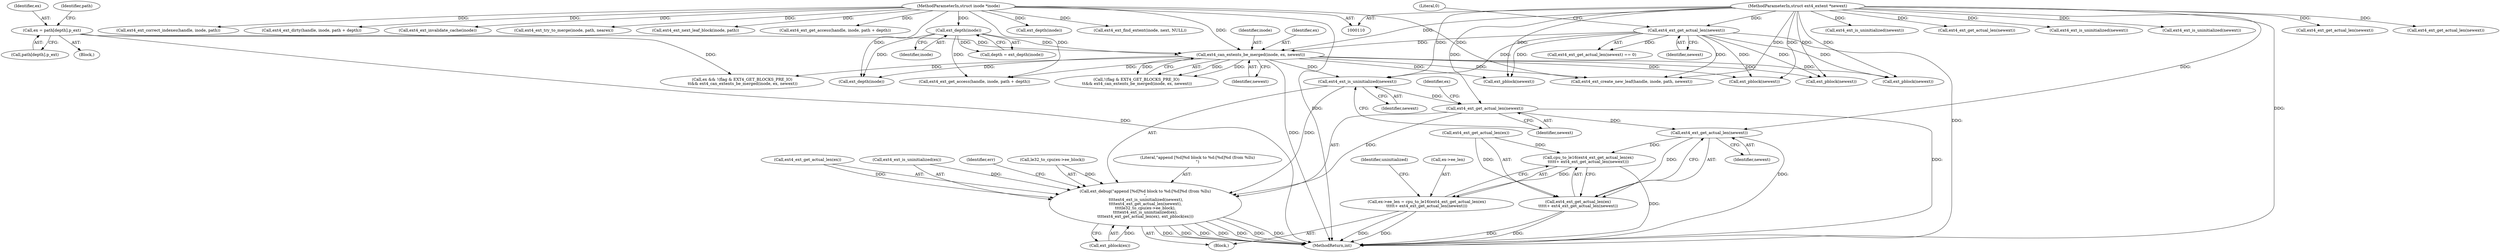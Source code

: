 digraph "0_linux_744692dc059845b2a3022119871846e74d4f6e11_1@pointer" {
"1000172" [label="(Call,ext4_ext_is_uninitialized(newext))"];
"1000165" [label="(Call,ext4_can_extents_be_merged(inode, ex, newext))"];
"1000140" [label="(Call,ext_depth(inode))"];
"1000112" [label="(MethodParameterIn,struct inode *inode)"];
"1000142" [label="(Call,ex = path[depth].p_ext)"];
"1000135" [label="(Call,ext4_ext_get_actual_len(newext))"];
"1000114" [label="(MethodParameterIn,struct ext4_extent *newext)"];
"1000170" [label="(Call,ext_debug(\"append [%d]%d block to %d:[%d]%d (from %llu)\n\",\n \t\t\t\text4_ext_is_uninitialized(newext),\n\t\t\t\text4_ext_get_actual_len(newext),\n\t\t\t\tle32_to_cpu(ex->ee_block),\n\t\t\t\text4_ext_is_uninitialized(ex),\n\t\t\t\text4_ext_get_actual_len(ex), ext_pblock(ex)))"];
"1000174" [label="(Call,ext4_ext_get_actual_len(newext))"];
"1000212" [label="(Call,ext4_ext_get_actual_len(newext))"];
"1000208" [label="(Call,cpu_to_le16(ext4_ext_get_actual_len(ex)\n\t\t\t\t\t+ ext4_ext_get_actual_len(newext)))"];
"1000204" [label="(Call,ex->ee_len = cpu_to_le16(ext4_ext_get_actual_len(ex)\n\t\t\t\t\t+ ext4_ext_get_actual_len(newext)))"];
"1000209" [label="(Call,ext4_ext_get_actual_len(ex)\n\t\t\t\t\t+ ext4_ext_get_actual_len(newext))"];
"1000285" [label="(Call,ext4_ext_find_extent(inode, next, NULL))"];
"1000116" [label="(Block,)"];
"1000517" [label="(Call,ext4_ext_is_uninitialized(newext))"];
"1000208" [label="(Call,cpu_to_le16(ext4_ext_get_actual_len(ex)\n\t\t\t\t\t+ ext4_ext_get_actual_len(newext)))"];
"1000210" [label="(Call,ext4_ext_get_actual_len(ex))"];
"1000114" [label="(MethodParameterIn,struct ext4_extent *newext)"];
"1000112" [label="(MethodParameterIn,struct inode *inode)"];
"1000391" [label="(Call,ext_pblock(newext))"];
"1000178" [label="(Identifier,ex)"];
"1000343" [label="(Call,ext4_ext_create_new_leaf(handle, inode, path, newext))"];
"1000184" [label="(Call,ext_pblock(ex))"];
"1000171" [label="(Literal,\"append [%d]%d block to %d:[%d]%d (from %llu)\n\")"];
"1000232" [label="(Call,ext_depth(inode))"];
"1000213" [label="(Identifier,newext)"];
"1000585" [label="(Call,ext4_ext_correct_indexes(handle, inode, path))"];
"1000141" [label="(Identifier,inode)"];
"1000138" [label="(Call,depth = ext_depth(inode))"];
"1000519" [label="(Call,ext4_ext_get_actual_len(newext))"];
"1000594" [label="(Call,ext4_ext_dirty(handle, inode, path + depth))"];
"1000453" [label="(Call,ext4_ext_is_uninitialized(newext))"];
"1000142" [label="(Call,ex = path[depth].p_ext)"];
"1000188" [label="(Call,ext4_ext_get_access(handle, inode, path + depth))"];
"1000612" [label="(MethodReturn,int)"];
"1000393" [label="(Call,ext4_ext_is_uninitialized(newext))"];
"1000608" [label="(Call,ext4_ext_invalidate_cache(inode))"];
"1000579" [label="(Call,ext4_ext_try_to_merge(inode, path, nearex))"];
"1000180" [label="(Call,ext4_ext_is_uninitialized(ex))"];
"1000169" [label="(Block,)"];
"1000187" [label="(Identifier,err)"];
"1000204" [label="(Call,ex->ee_len = cpu_to_le16(ext4_ext_get_actual_len(ex)\n\t\t\t\t\t+ ext4_ext_get_actual_len(newext)))"];
"1000258" [label="(Call,ext4_ext_next_leaf_block(inode, path))"];
"1000372" [label="(Call,ext4_ext_get_access(handle, inode, path + depth))"];
"1000140" [label="(Call,ext_depth(inode))"];
"1000134" [label="(Call,ext4_ext_get_actual_len(newext) == 0)"];
"1000205" [label="(Call,ex->ee_len)"];
"1000158" [label="(Call,ex && !(flag & EXT4_GET_BLOCKS_PRE_IO)\n \t\t&& ext4_can_extents_be_merged(inode, ex, newext))"];
"1000176" [label="(Call,le32_to_cpu(ex->ee_block))"];
"1000172" [label="(Call,ext4_ext_is_uninitialized(newext))"];
"1000166" [label="(Identifier,inode)"];
"1000135" [label="(Call,ext4_ext_get_actual_len(newext))"];
"1000165" [label="(Call,ext4_can_extents_be_merged(inode, ex, newext))"];
"1000182" [label="(Call,ext4_ext_get_actual_len(ex))"];
"1000209" [label="(Call,ext4_ext_get_actual_len(ex)\n\t\t\t\t\t+ ext4_ext_get_actual_len(newext))"];
"1000451" [label="(Call,ext_pblock(newext))"];
"1000353" [label="(Call,ext_depth(inode))"];
"1000143" [label="(Identifier,ex)"];
"1000167" [label="(Identifier,ex)"];
"1000170" [label="(Call,ext_debug(\"append [%d]%d block to %d:[%d]%d (from %llu)\n\",\n \t\t\t\text4_ext_is_uninitialized(newext),\n\t\t\t\text4_ext_get_actual_len(newext),\n\t\t\t\tle32_to_cpu(ex->ee_block),\n\t\t\t\text4_ext_is_uninitialized(ex),\n\t\t\t\text4_ext_get_actual_len(ex), ext_pblock(ex)))"];
"1000564" [label="(Call,ext_pblock(newext))"];
"1000174" [label="(Call,ext4_ext_get_actual_len(newext))"];
"1000395" [label="(Call,ext4_ext_get_actual_len(newext))"];
"1000455" [label="(Call,ext4_ext_get_actual_len(newext))"];
"1000515" [label="(Call,ext_pblock(newext))"];
"1000215" [label="(Identifier,uninitialized)"];
"1000212" [label="(Call,ext4_ext_get_actual_len(newext))"];
"1000153" [label="(Identifier,path)"];
"1000173" [label="(Identifier,newext)"];
"1000168" [label="(Identifier,newext)"];
"1000144" [label="(Call,path[depth].p_ext)"];
"1000175" [label="(Identifier,newext)"];
"1000137" [label="(Literal,0)"];
"1000136" [label="(Identifier,newext)"];
"1000160" [label="(Call,!(flag & EXT4_GET_BLOCKS_PRE_IO)\n \t\t&& ext4_can_extents_be_merged(inode, ex, newext))"];
"1000172" -> "1000170"  [label="AST: "];
"1000172" -> "1000173"  [label="CFG: "];
"1000173" -> "1000172"  [label="AST: "];
"1000175" -> "1000172"  [label="CFG: "];
"1000172" -> "1000170"  [label="DDG: "];
"1000165" -> "1000172"  [label="DDG: "];
"1000135" -> "1000172"  [label="DDG: "];
"1000114" -> "1000172"  [label="DDG: "];
"1000172" -> "1000174"  [label="DDG: "];
"1000165" -> "1000160"  [label="AST: "];
"1000165" -> "1000168"  [label="CFG: "];
"1000166" -> "1000165"  [label="AST: "];
"1000167" -> "1000165"  [label="AST: "];
"1000168" -> "1000165"  [label="AST: "];
"1000160" -> "1000165"  [label="CFG: "];
"1000165" -> "1000612"  [label="DDG: "];
"1000165" -> "1000158"  [label="DDG: "];
"1000165" -> "1000160"  [label="DDG: "];
"1000165" -> "1000160"  [label="DDG: "];
"1000165" -> "1000160"  [label="DDG: "];
"1000140" -> "1000165"  [label="DDG: "];
"1000112" -> "1000165"  [label="DDG: "];
"1000142" -> "1000165"  [label="DDG: "];
"1000135" -> "1000165"  [label="DDG: "];
"1000114" -> "1000165"  [label="DDG: "];
"1000165" -> "1000188"  [label="DDG: "];
"1000165" -> "1000232"  [label="DDG: "];
"1000165" -> "1000343"  [label="DDG: "];
"1000165" -> "1000391"  [label="DDG: "];
"1000165" -> "1000451"  [label="DDG: "];
"1000165" -> "1000515"  [label="DDG: "];
"1000165" -> "1000564"  [label="DDG: "];
"1000140" -> "1000138"  [label="AST: "];
"1000140" -> "1000141"  [label="CFG: "];
"1000141" -> "1000140"  [label="AST: "];
"1000138" -> "1000140"  [label="CFG: "];
"1000140" -> "1000138"  [label="DDG: "];
"1000112" -> "1000140"  [label="DDG: "];
"1000140" -> "1000188"  [label="DDG: "];
"1000140" -> "1000232"  [label="DDG: "];
"1000112" -> "1000110"  [label="AST: "];
"1000112" -> "1000612"  [label="DDG: "];
"1000112" -> "1000188"  [label="DDG: "];
"1000112" -> "1000232"  [label="DDG: "];
"1000112" -> "1000258"  [label="DDG: "];
"1000112" -> "1000285"  [label="DDG: "];
"1000112" -> "1000343"  [label="DDG: "];
"1000112" -> "1000353"  [label="DDG: "];
"1000112" -> "1000372"  [label="DDG: "];
"1000112" -> "1000579"  [label="DDG: "];
"1000112" -> "1000585"  [label="DDG: "];
"1000112" -> "1000594"  [label="DDG: "];
"1000112" -> "1000608"  [label="DDG: "];
"1000142" -> "1000116"  [label="AST: "];
"1000142" -> "1000144"  [label="CFG: "];
"1000143" -> "1000142"  [label="AST: "];
"1000144" -> "1000142"  [label="AST: "];
"1000153" -> "1000142"  [label="CFG: "];
"1000142" -> "1000612"  [label="DDG: "];
"1000142" -> "1000158"  [label="DDG: "];
"1000135" -> "1000134"  [label="AST: "];
"1000135" -> "1000136"  [label="CFG: "];
"1000136" -> "1000135"  [label="AST: "];
"1000137" -> "1000135"  [label="CFG: "];
"1000135" -> "1000612"  [label="DDG: "];
"1000135" -> "1000134"  [label="DDG: "];
"1000114" -> "1000135"  [label="DDG: "];
"1000135" -> "1000343"  [label="DDG: "];
"1000135" -> "1000391"  [label="DDG: "];
"1000135" -> "1000451"  [label="DDG: "];
"1000135" -> "1000515"  [label="DDG: "];
"1000135" -> "1000564"  [label="DDG: "];
"1000114" -> "1000110"  [label="AST: "];
"1000114" -> "1000612"  [label="DDG: "];
"1000114" -> "1000174"  [label="DDG: "];
"1000114" -> "1000212"  [label="DDG: "];
"1000114" -> "1000343"  [label="DDG: "];
"1000114" -> "1000391"  [label="DDG: "];
"1000114" -> "1000393"  [label="DDG: "];
"1000114" -> "1000395"  [label="DDG: "];
"1000114" -> "1000451"  [label="DDG: "];
"1000114" -> "1000453"  [label="DDG: "];
"1000114" -> "1000455"  [label="DDG: "];
"1000114" -> "1000515"  [label="DDG: "];
"1000114" -> "1000517"  [label="DDG: "];
"1000114" -> "1000519"  [label="DDG: "];
"1000114" -> "1000564"  [label="DDG: "];
"1000170" -> "1000169"  [label="AST: "];
"1000170" -> "1000184"  [label="CFG: "];
"1000171" -> "1000170"  [label="AST: "];
"1000174" -> "1000170"  [label="AST: "];
"1000176" -> "1000170"  [label="AST: "];
"1000180" -> "1000170"  [label="AST: "];
"1000182" -> "1000170"  [label="AST: "];
"1000184" -> "1000170"  [label="AST: "];
"1000187" -> "1000170"  [label="CFG: "];
"1000170" -> "1000612"  [label="DDG: "];
"1000170" -> "1000612"  [label="DDG: "];
"1000170" -> "1000612"  [label="DDG: "];
"1000170" -> "1000612"  [label="DDG: "];
"1000170" -> "1000612"  [label="DDG: "];
"1000170" -> "1000612"  [label="DDG: "];
"1000170" -> "1000612"  [label="DDG: "];
"1000174" -> "1000170"  [label="DDG: "];
"1000176" -> "1000170"  [label="DDG: "];
"1000180" -> "1000170"  [label="DDG: "];
"1000182" -> "1000170"  [label="DDG: "];
"1000184" -> "1000170"  [label="DDG: "];
"1000174" -> "1000175"  [label="CFG: "];
"1000175" -> "1000174"  [label="AST: "];
"1000178" -> "1000174"  [label="CFG: "];
"1000174" -> "1000612"  [label="DDG: "];
"1000174" -> "1000212"  [label="DDG: "];
"1000212" -> "1000209"  [label="AST: "];
"1000212" -> "1000213"  [label="CFG: "];
"1000213" -> "1000212"  [label="AST: "];
"1000209" -> "1000212"  [label="CFG: "];
"1000212" -> "1000612"  [label="DDG: "];
"1000212" -> "1000208"  [label="DDG: "];
"1000212" -> "1000209"  [label="DDG: "];
"1000208" -> "1000204"  [label="AST: "];
"1000208" -> "1000209"  [label="CFG: "];
"1000209" -> "1000208"  [label="AST: "];
"1000204" -> "1000208"  [label="CFG: "];
"1000208" -> "1000612"  [label="DDG: "];
"1000208" -> "1000204"  [label="DDG: "];
"1000210" -> "1000208"  [label="DDG: "];
"1000204" -> "1000169"  [label="AST: "];
"1000205" -> "1000204"  [label="AST: "];
"1000215" -> "1000204"  [label="CFG: "];
"1000204" -> "1000612"  [label="DDG: "];
"1000204" -> "1000612"  [label="DDG: "];
"1000210" -> "1000209"  [label="AST: "];
"1000209" -> "1000612"  [label="DDG: "];
"1000209" -> "1000612"  [label="DDG: "];
"1000210" -> "1000209"  [label="DDG: "];
}
